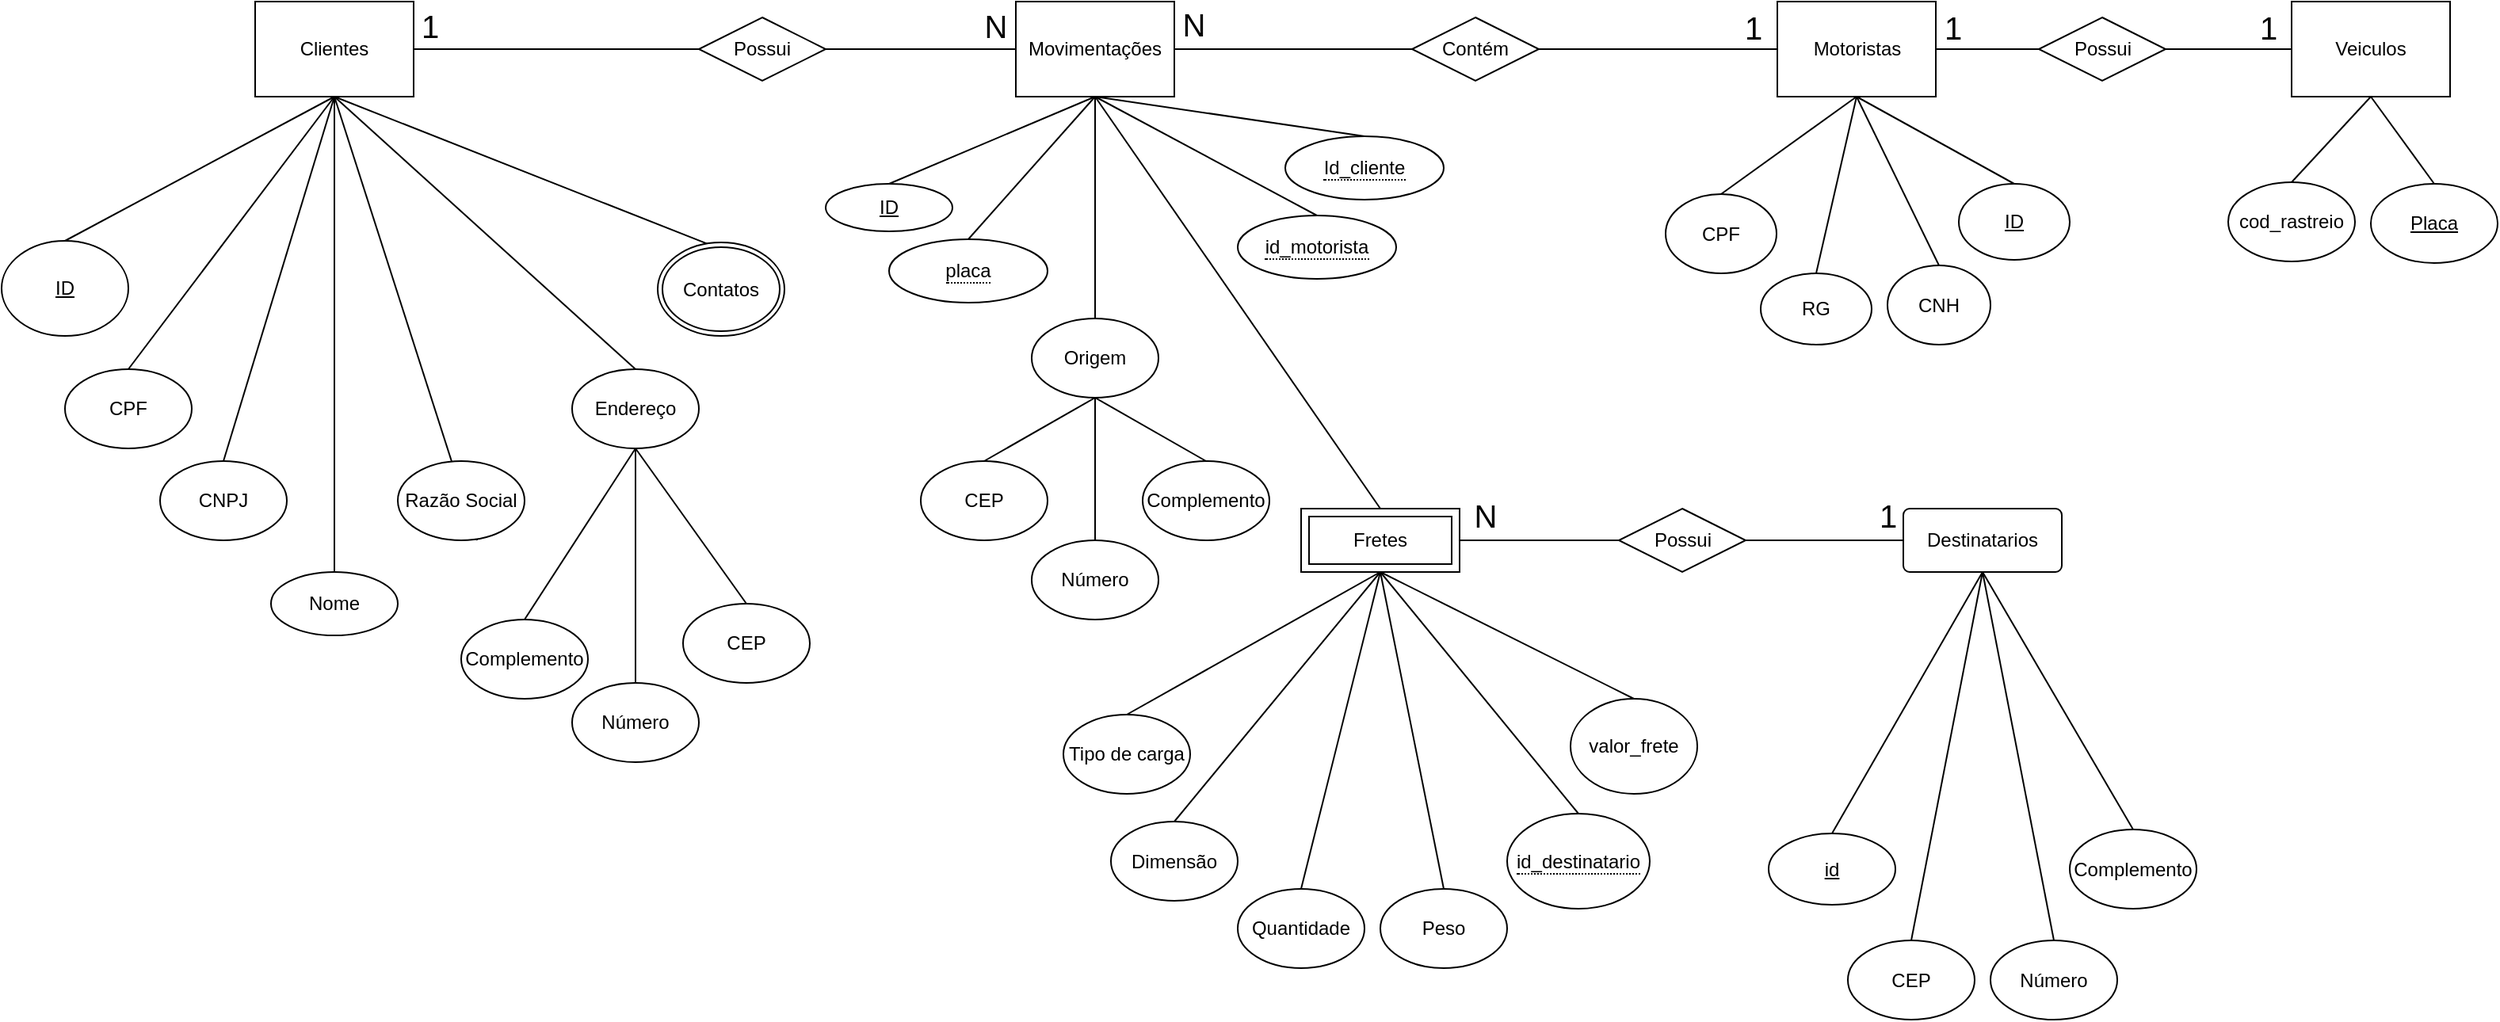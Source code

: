 <mxfile version="23.1.1" type="device">
  <diagram name="Página-1" id="2gngTLT3UNwW4qws8ZL8">
    <mxGraphModel dx="1793" dy="933" grid="1" gridSize="10" guides="1" tooltips="1" connect="1" arrows="1" fold="1" page="1" pageScale="1" pageWidth="827" pageHeight="1169" math="0" shadow="0">
      <root>
        <mxCell id="0" />
        <mxCell id="1" parent="0" />
        <mxCell id="c132NuHwo5M8e_iF8PjM-1" value="Clientes" style="rounded=0;whiteSpace=wrap;html=1;" vertex="1" parent="1">
          <mxGeometry x="160" y="80" width="100" height="60" as="geometry" />
        </mxCell>
        <mxCell id="c132NuHwo5M8e_iF8PjM-2" value="CPF" style="ellipse;whiteSpace=wrap;html=1;" vertex="1" parent="1">
          <mxGeometry x="40" y="312" width="80" height="50" as="geometry" />
        </mxCell>
        <mxCell id="c132NuHwo5M8e_iF8PjM-5" value="&lt;u&gt;ID&lt;/u&gt;" style="ellipse;whiteSpace=wrap;html=1;" vertex="1" parent="1">
          <mxGeometry y="231" width="80" height="60" as="geometry" />
        </mxCell>
        <mxCell id="c132NuHwo5M8e_iF8PjM-7" value="CNPJ" style="ellipse;whiteSpace=wrap;html=1;" vertex="1" parent="1">
          <mxGeometry x="100" y="370" width="80" height="50" as="geometry" />
        </mxCell>
        <mxCell id="c132NuHwo5M8e_iF8PjM-9" value="Nome" style="ellipse;whiteSpace=wrap;html=1;" vertex="1" parent="1">
          <mxGeometry x="170" y="440" width="80" height="40" as="geometry" />
        </mxCell>
        <mxCell id="c132NuHwo5M8e_iF8PjM-13" value="Endereço" style="ellipse;whiteSpace=wrap;html=1;" vertex="1" parent="1">
          <mxGeometry x="360" y="312" width="80" height="50" as="geometry" />
        </mxCell>
        <mxCell id="c132NuHwo5M8e_iF8PjM-15" value="CEP" style="ellipse;whiteSpace=wrap;html=1;" vertex="1" parent="1">
          <mxGeometry x="430" y="460" width="80" height="50" as="geometry" />
        </mxCell>
        <mxCell id="c132NuHwo5M8e_iF8PjM-19" value="Número" style="ellipse;whiteSpace=wrap;html=1;" vertex="1" parent="1">
          <mxGeometry x="360" y="510" width="80" height="50" as="geometry" />
        </mxCell>
        <mxCell id="c132NuHwo5M8e_iF8PjM-22" value="Complemento&lt;br&gt;" style="ellipse;whiteSpace=wrap;html=1;" vertex="1" parent="1">
          <mxGeometry x="290" y="470" width="80" height="50" as="geometry" />
        </mxCell>
        <mxCell id="c132NuHwo5M8e_iF8PjM-47" value="Movimentações" style="rounded=0;whiteSpace=wrap;html=1;" vertex="1" parent="1">
          <mxGeometry x="640" y="80" width="100" height="60" as="geometry" />
        </mxCell>
        <mxCell id="c132NuHwo5M8e_iF8PjM-48" value="Possui" style="rhombus;whiteSpace=wrap;html=1;" vertex="1" parent="1">
          <mxGeometry x="440" y="90" width="80" height="40" as="geometry" />
        </mxCell>
        <mxCell id="c132NuHwo5M8e_iF8PjM-49" value="" style="endArrow=none;html=1;rounded=0;entryX=0;entryY=0.5;entryDx=0;entryDy=0;exitX=1;exitY=0.5;exitDx=0;exitDy=0;" edge="1" parent="1" source="c132NuHwo5M8e_iF8PjM-1" target="c132NuHwo5M8e_iF8PjM-48">
          <mxGeometry width="50" height="50" relative="1" as="geometry">
            <mxPoint x="530" y="380" as="sourcePoint" />
            <mxPoint x="500" y="110" as="targetPoint" />
          </mxGeometry>
        </mxCell>
        <mxCell id="c132NuHwo5M8e_iF8PjM-200" value="1" style="edgeLabel;html=1;align=center;verticalAlign=middle;resizable=0;points=[];fontSize=20;" vertex="1" connectable="0" parent="c132NuHwo5M8e_iF8PjM-49">
          <mxGeometry x="-0.826" y="4" relative="1" as="geometry">
            <mxPoint x="-6" y="-11" as="offset" />
          </mxGeometry>
        </mxCell>
        <mxCell id="c132NuHwo5M8e_iF8PjM-51" value="" style="endArrow=none;html=1;rounded=0;entryX=0;entryY=0.5;entryDx=0;entryDy=0;exitX=1;exitY=0.5;exitDx=0;exitDy=0;" edge="1" parent="1" source="c132NuHwo5M8e_iF8PjM-48" target="c132NuHwo5M8e_iF8PjM-47">
          <mxGeometry width="50" height="50" relative="1" as="geometry">
            <mxPoint x="650" y="109.5" as="sourcePoint" />
            <mxPoint x="850" y="109.5" as="targetPoint" />
          </mxGeometry>
        </mxCell>
        <mxCell id="c132NuHwo5M8e_iF8PjM-201" value="N" style="edgeLabel;html=1;align=center;verticalAlign=middle;resizable=0;points=[];fontSize=20;" vertex="1" connectable="0" parent="c132NuHwo5M8e_iF8PjM-51">
          <mxGeometry x="-0.564" y="-4" relative="1" as="geometry">
            <mxPoint x="81" y="-19" as="offset" />
          </mxGeometry>
        </mxCell>
        <mxCell id="c132NuHwo5M8e_iF8PjM-54" value="Peso" style="ellipse;whiteSpace=wrap;html=1;fontStyle=0" vertex="1" parent="1">
          <mxGeometry x="870" y="640" width="80" height="50" as="geometry" />
        </mxCell>
        <mxCell id="c132NuHwo5M8e_iF8PjM-55" value="Tipo de carga" style="ellipse;whiteSpace=wrap;html=1;fontStyle=0" vertex="1" parent="1">
          <mxGeometry x="670" y="530" width="80" height="50" as="geometry" />
        </mxCell>
        <mxCell id="c132NuHwo5M8e_iF8PjM-56" value="Dimensão" style="ellipse;whiteSpace=wrap;html=1;fontStyle=0" vertex="1" parent="1">
          <mxGeometry x="700" y="597.5" width="80" height="50" as="geometry" />
        </mxCell>
        <mxCell id="c132NuHwo5M8e_iF8PjM-57" value="Quantidade" style="ellipse;whiteSpace=wrap;html=1;fontStyle=0" vertex="1" parent="1">
          <mxGeometry x="780" y="640" width="80" height="50" as="geometry" />
        </mxCell>
        <mxCell id="c132NuHwo5M8e_iF8PjM-58" value="Origem" style="ellipse;whiteSpace=wrap;html=1;fontStyle=0" vertex="1" parent="1">
          <mxGeometry x="650" y="280" width="80" height="50" as="geometry" />
        </mxCell>
        <mxCell id="c132NuHwo5M8e_iF8PjM-60" value="valor_frete" style="ellipse;whiteSpace=wrap;html=1;fontStyle=0" vertex="1" parent="1">
          <mxGeometry x="990" y="520" width="80" height="60" as="geometry" />
        </mxCell>
        <mxCell id="c132NuHwo5M8e_iF8PjM-110" value="" style="endArrow=none;html=1;rounded=0;entryX=0.5;entryY=1;entryDx=0;entryDy=0;exitX=0.5;exitY=0;exitDx=0;exitDy=0;" edge="1" parent="1" source="c132NuHwo5M8e_iF8PjM-165" target="c132NuHwo5M8e_iF8PjM-47">
          <mxGeometry width="50" height="50" relative="1" as="geometry">
            <mxPoint x="480" y="210" as="sourcePoint" />
            <mxPoint x="480" y="340" as="targetPoint" />
          </mxGeometry>
        </mxCell>
        <mxCell id="c132NuHwo5M8e_iF8PjM-111" value="" style="endArrow=none;html=1;rounded=0;entryX=0.5;entryY=1;entryDx=0;entryDy=0;exitX=0.5;exitY=0;exitDx=0;exitDy=0;" edge="1" parent="1" source="c132NuHwo5M8e_iF8PjM-54" target="c132NuHwo5M8e_iF8PjM-166">
          <mxGeometry width="50" height="50" relative="1" as="geometry">
            <mxPoint x="490" y="220" as="sourcePoint" />
            <mxPoint x="730" y="150" as="targetPoint" />
          </mxGeometry>
        </mxCell>
        <mxCell id="c132NuHwo5M8e_iF8PjM-112" value="" style="endArrow=none;html=1;rounded=0;exitX=0.5;exitY=0;exitDx=0;exitDy=0;entryX=0.5;entryY=1;entryDx=0;entryDy=0;" edge="1" parent="1" source="c132NuHwo5M8e_iF8PjM-55" target="c132NuHwo5M8e_iF8PjM-166">
          <mxGeometry width="50" height="50" relative="1" as="geometry">
            <mxPoint x="500" y="230" as="sourcePoint" />
            <mxPoint x="720" y="160" as="targetPoint" />
          </mxGeometry>
        </mxCell>
        <mxCell id="c132NuHwo5M8e_iF8PjM-113" value="" style="endArrow=none;html=1;rounded=0;exitX=0.5;exitY=0;exitDx=0;exitDy=0;entryX=0.5;entryY=1;entryDx=0;entryDy=0;" edge="1" parent="1" source="c132NuHwo5M8e_iF8PjM-56" target="c132NuHwo5M8e_iF8PjM-166">
          <mxGeometry width="50" height="50" relative="1" as="geometry">
            <mxPoint x="510" y="240" as="sourcePoint" />
            <mxPoint x="820" y="440" as="targetPoint" />
          </mxGeometry>
        </mxCell>
        <mxCell id="c132NuHwo5M8e_iF8PjM-114" value="" style="endArrow=none;html=1;rounded=0;entryX=0.5;entryY=1;entryDx=0;entryDy=0;exitX=0.5;exitY=0;exitDx=0;exitDy=0;" edge="1" parent="1" source="c132NuHwo5M8e_iF8PjM-57" target="c132NuHwo5M8e_iF8PjM-166">
          <mxGeometry width="50" height="50" relative="1" as="geometry">
            <mxPoint x="520" y="250" as="sourcePoint" />
            <mxPoint x="760" y="180" as="targetPoint" />
          </mxGeometry>
        </mxCell>
        <mxCell id="c132NuHwo5M8e_iF8PjM-115" value="" style="endArrow=none;html=1;rounded=0;entryX=0.5;entryY=1;entryDx=0;entryDy=0;exitX=0.5;exitY=0;exitDx=0;exitDy=0;" edge="1" parent="1" source="c132NuHwo5M8e_iF8PjM-58" target="c132NuHwo5M8e_iF8PjM-47">
          <mxGeometry width="50" height="50" relative="1" as="geometry">
            <mxPoint x="530" y="260" as="sourcePoint" />
            <mxPoint x="770" y="190" as="targetPoint" />
          </mxGeometry>
        </mxCell>
        <mxCell id="c132NuHwo5M8e_iF8PjM-116" value="" style="endArrow=none;html=1;rounded=0;entryX=0.5;entryY=1;entryDx=0;entryDy=0;exitX=0.5;exitY=0;exitDx=0;exitDy=0;" edge="1" parent="1" source="c132NuHwo5M8e_iF8PjM-166" target="c132NuHwo5M8e_iF8PjM-47">
          <mxGeometry width="50" height="50" relative="1" as="geometry">
            <mxPoint x="740" y="370" as="sourcePoint" />
            <mxPoint x="780" y="200" as="targetPoint" />
          </mxGeometry>
        </mxCell>
        <mxCell id="c132NuHwo5M8e_iF8PjM-119" value="" style="endArrow=none;html=1;rounded=0;entryX=0.5;entryY=1;entryDx=0;entryDy=0;exitX=0.5;exitY=0;exitDx=0;exitDy=0;" edge="1" parent="1" source="c132NuHwo5M8e_iF8PjM-60" target="c132NuHwo5M8e_iF8PjM-166">
          <mxGeometry width="50" height="50" relative="1" as="geometry">
            <mxPoint x="570" y="300" as="sourcePoint" />
            <mxPoint x="810" y="230" as="targetPoint" />
          </mxGeometry>
        </mxCell>
        <mxCell id="c132NuHwo5M8e_iF8PjM-135" value="CEP" style="ellipse;whiteSpace=wrap;html=1;fontStyle=0" vertex="1" parent="1">
          <mxGeometry x="580" y="370" width="80" height="50" as="geometry" />
        </mxCell>
        <mxCell id="c132NuHwo5M8e_iF8PjM-136" value="Número" style="ellipse;whiteSpace=wrap;html=1;fontStyle=0" vertex="1" parent="1">
          <mxGeometry x="650" y="420" width="80" height="50" as="geometry" />
        </mxCell>
        <mxCell id="c132NuHwo5M8e_iF8PjM-137" value="Complemento" style="ellipse;whiteSpace=wrap;html=1;fontStyle=0" vertex="1" parent="1">
          <mxGeometry x="720" y="370" width="80" height="50" as="geometry" />
        </mxCell>
        <mxCell id="c132NuHwo5M8e_iF8PjM-138" value="CEP" style="ellipse;whiteSpace=wrap;html=1;fontStyle=0" vertex="1" parent="1">
          <mxGeometry x="1165" y="672.5" width="80" height="50" as="geometry" />
        </mxCell>
        <mxCell id="c132NuHwo5M8e_iF8PjM-139" value="Número" style="ellipse;whiteSpace=wrap;html=1;fontStyle=0" vertex="1" parent="1">
          <mxGeometry x="1255" y="672.5" width="80" height="50" as="geometry" />
        </mxCell>
        <mxCell id="c132NuHwo5M8e_iF8PjM-140" value="Complemento" style="ellipse;whiteSpace=wrap;html=1;fontStyle=0" vertex="1" parent="1">
          <mxGeometry x="1305" y="602.5" width="80" height="50" as="geometry" />
        </mxCell>
        <mxCell id="c132NuHwo5M8e_iF8PjM-141" value="" style="endArrow=none;html=1;rounded=0;entryX=0.5;entryY=1;entryDx=0;entryDy=0;exitX=0.5;exitY=0;exitDx=0;exitDy=0;" edge="1" parent="1" source="c132NuHwo5M8e_iF8PjM-135" target="c132NuHwo5M8e_iF8PjM-58">
          <mxGeometry width="50" height="50" relative="1" as="geometry">
            <mxPoint x="300" y="595" as="sourcePoint" />
            <mxPoint x="350" y="545" as="targetPoint" />
          </mxGeometry>
        </mxCell>
        <mxCell id="c132NuHwo5M8e_iF8PjM-142" value="" style="endArrow=none;html=1;rounded=0;entryX=0.5;entryY=1;entryDx=0;entryDy=0;exitX=0.5;exitY=0;exitDx=0;exitDy=0;" edge="1" parent="1" source="c132NuHwo5M8e_iF8PjM-136" target="c132NuHwo5M8e_iF8PjM-58">
          <mxGeometry width="50" height="50" relative="1" as="geometry">
            <mxPoint x="310" y="605" as="sourcePoint" />
            <mxPoint x="360" y="555" as="targetPoint" />
          </mxGeometry>
        </mxCell>
        <mxCell id="c132NuHwo5M8e_iF8PjM-143" value="" style="endArrow=none;html=1;rounded=0;entryX=0.5;entryY=1;entryDx=0;entryDy=0;exitX=0.5;exitY=0;exitDx=0;exitDy=0;" edge="1" parent="1" source="c132NuHwo5M8e_iF8PjM-137" target="c132NuHwo5M8e_iF8PjM-58">
          <mxGeometry width="50" height="50" relative="1" as="geometry">
            <mxPoint x="320" y="615" as="sourcePoint" />
            <mxPoint x="370" y="565" as="targetPoint" />
          </mxGeometry>
        </mxCell>
        <mxCell id="c132NuHwo5M8e_iF8PjM-144" value="" style="endArrow=none;html=1;rounded=0;exitX=0.5;exitY=0;exitDx=0;exitDy=0;entryX=0.5;entryY=1;entryDx=0;entryDy=0;" edge="1" parent="1" source="c132NuHwo5M8e_iF8PjM-138" target="c132NuHwo5M8e_iF8PjM-167">
          <mxGeometry width="50" height="50" relative="1" as="geometry">
            <mxPoint x="440" y="580" as="sourcePoint" />
            <mxPoint x="1170" y="540" as="targetPoint" />
          </mxGeometry>
        </mxCell>
        <mxCell id="c132NuHwo5M8e_iF8PjM-145" value="" style="endArrow=none;html=1;rounded=0;entryX=0.5;entryY=1;entryDx=0;entryDy=0;exitX=0.5;exitY=0;exitDx=0;exitDy=0;" edge="1" parent="1" source="c132NuHwo5M8e_iF8PjM-139" target="c132NuHwo5M8e_iF8PjM-167">
          <mxGeometry width="50" height="50" relative="1" as="geometry">
            <mxPoint x="450" y="590" as="sourcePoint" />
            <mxPoint x="780.0" y="435" as="targetPoint" />
          </mxGeometry>
        </mxCell>
        <mxCell id="c132NuHwo5M8e_iF8PjM-146" value="" style="endArrow=none;html=1;rounded=0;entryX=0.5;entryY=1;entryDx=0;entryDy=0;exitX=0.5;exitY=0;exitDx=0;exitDy=0;" edge="1" parent="1" source="c132NuHwo5M8e_iF8PjM-140" target="c132NuHwo5M8e_iF8PjM-167">
          <mxGeometry width="50" height="50" relative="1" as="geometry">
            <mxPoint x="460" y="600" as="sourcePoint" />
            <mxPoint x="780.0" y="435" as="targetPoint" />
          </mxGeometry>
        </mxCell>
        <mxCell id="c132NuHwo5M8e_iF8PjM-148" value="" style="endArrow=none;html=1;rounded=0;entryX=0.5;entryY=1;entryDx=0;entryDy=0;exitX=0.5;exitY=0;exitDx=0;exitDy=0;" edge="1" parent="1" source="c132NuHwo5M8e_iF8PjM-5" target="c132NuHwo5M8e_iF8PjM-1">
          <mxGeometry width="50" height="50" relative="1" as="geometry">
            <mxPoint x="-30" y="270" as="sourcePoint" />
            <mxPoint x="-80" y="480" as="targetPoint" />
          </mxGeometry>
        </mxCell>
        <mxCell id="c132NuHwo5M8e_iF8PjM-149" value="" style="endArrow=none;html=1;rounded=0;entryX=0.5;entryY=1;entryDx=0;entryDy=0;exitX=0.5;exitY=0;exitDx=0;exitDy=0;" edge="1" parent="1" source="c132NuHwo5M8e_iF8PjM-2" target="c132NuHwo5M8e_iF8PjM-1">
          <mxGeometry width="50" height="50" relative="1" as="geometry">
            <mxPoint x="-120" y="540" as="sourcePoint" />
            <mxPoint x="-70" y="490" as="targetPoint" />
          </mxGeometry>
        </mxCell>
        <mxCell id="c132NuHwo5M8e_iF8PjM-150" value="" style="endArrow=none;html=1;rounded=0;entryX=0.5;entryY=1;entryDx=0;entryDy=0;exitX=0.5;exitY=0;exitDx=0;exitDy=0;" edge="1" parent="1" source="c132NuHwo5M8e_iF8PjM-7" target="c132NuHwo5M8e_iF8PjM-1">
          <mxGeometry width="50" height="50" relative="1" as="geometry">
            <mxPoint x="-110" y="550" as="sourcePoint" />
            <mxPoint x="-60" y="500" as="targetPoint" />
          </mxGeometry>
        </mxCell>
        <mxCell id="c132NuHwo5M8e_iF8PjM-151" value="" style="endArrow=none;html=1;rounded=0;entryX=0.5;entryY=1;entryDx=0;entryDy=0;exitX=0.5;exitY=0;exitDx=0;exitDy=0;" edge="1" parent="1" source="c132NuHwo5M8e_iF8PjM-9" target="c132NuHwo5M8e_iF8PjM-1">
          <mxGeometry width="50" height="50" relative="1" as="geometry">
            <mxPoint x="-100" y="560" as="sourcePoint" />
            <mxPoint x="-50" y="510" as="targetPoint" />
          </mxGeometry>
        </mxCell>
        <mxCell id="c132NuHwo5M8e_iF8PjM-152" value="" style="endArrow=none;html=1;rounded=0;entryX=0.5;entryY=1;entryDx=0;entryDy=0;exitX=0.5;exitY=0;exitDx=0;exitDy=0;" edge="1" parent="1" target="c132NuHwo5M8e_iF8PjM-1">
          <mxGeometry width="50" height="50" relative="1" as="geometry">
            <mxPoint x="300" y="420" as="sourcePoint" />
            <mxPoint x="-40" y="520" as="targetPoint" />
          </mxGeometry>
        </mxCell>
        <mxCell id="c132NuHwo5M8e_iF8PjM-153" value="" style="endArrow=none;html=1;rounded=0;entryX=0.5;entryY=1;entryDx=0;entryDy=0;exitX=0.5;exitY=0;exitDx=0;exitDy=0;" edge="1" parent="1" source="c132NuHwo5M8e_iF8PjM-13" target="c132NuHwo5M8e_iF8PjM-1">
          <mxGeometry width="50" height="50" relative="1" as="geometry">
            <mxPoint x="-80" y="580" as="sourcePoint" />
            <mxPoint x="-30" y="530" as="targetPoint" />
          </mxGeometry>
        </mxCell>
        <mxCell id="c132NuHwo5M8e_iF8PjM-154" value="" style="endArrow=none;html=1;rounded=0;entryX=0.5;entryY=1;entryDx=0;entryDy=0;exitX=0.426;exitY=0.033;exitDx=0;exitDy=0;exitPerimeter=0;" edge="1" parent="1" source="c132NuHwo5M8e_iF8PjM-163" target="c132NuHwo5M8e_iF8PjM-1">
          <mxGeometry width="50" height="50" relative="1" as="geometry">
            <mxPoint x="450" y="275" as="sourcePoint" />
            <mxPoint x="-20" y="540" as="targetPoint" />
          </mxGeometry>
        </mxCell>
        <mxCell id="c132NuHwo5M8e_iF8PjM-155" value="Razão Social" style="ellipse;whiteSpace=wrap;html=1;" vertex="1" parent="1">
          <mxGeometry x="250" y="370" width="80" height="50" as="geometry" />
        </mxCell>
        <mxCell id="c132NuHwo5M8e_iF8PjM-156" value="" style="endArrow=none;html=1;rounded=0;entryX=0.5;entryY=1;entryDx=0;entryDy=0;exitX=0.5;exitY=0;exitDx=0;exitDy=0;" edge="1" parent="1" source="c132NuHwo5M8e_iF8PjM-15" target="c132NuHwo5M8e_iF8PjM-13">
          <mxGeometry width="50" height="50" relative="1" as="geometry">
            <mxPoint x="500" y="412" as="sourcePoint" />
            <mxPoint x="20" y="540" as="targetPoint" />
          </mxGeometry>
        </mxCell>
        <mxCell id="c132NuHwo5M8e_iF8PjM-157" value="" style="endArrow=none;html=1;rounded=0;entryX=0.5;entryY=1;entryDx=0;entryDy=0;exitX=0.5;exitY=0;exitDx=0;exitDy=0;" edge="1" parent="1" source="c132NuHwo5M8e_iF8PjM-19" target="c132NuHwo5M8e_iF8PjM-13">
          <mxGeometry width="50" height="50" relative="1" as="geometry">
            <mxPoint x="-20" y="600" as="sourcePoint" />
            <mxPoint x="30" y="550" as="targetPoint" />
          </mxGeometry>
        </mxCell>
        <mxCell id="c132NuHwo5M8e_iF8PjM-158" value="" style="endArrow=none;html=1;rounded=0;entryX=0.5;entryY=1;entryDx=0;entryDy=0;exitX=0.5;exitY=0;exitDx=0;exitDy=0;" edge="1" parent="1" source="c132NuHwo5M8e_iF8PjM-22" target="c132NuHwo5M8e_iF8PjM-13">
          <mxGeometry width="50" height="50" relative="1" as="geometry">
            <mxPoint x="-10" y="610" as="sourcePoint" />
            <mxPoint x="40" y="560" as="targetPoint" />
          </mxGeometry>
        </mxCell>
        <mxCell id="c132NuHwo5M8e_iF8PjM-161" value="ID" style="ellipse;whiteSpace=wrap;html=1;fontStyle=4" vertex="1" parent="1">
          <mxGeometry x="520" y="195" width="80" height="30" as="geometry" />
        </mxCell>
        <mxCell id="c132NuHwo5M8e_iF8PjM-162" value="" style="endArrow=none;html=1;rounded=0;entryX=0.5;entryY=1;entryDx=0;entryDy=0;exitX=0.5;exitY=0;exitDx=0;exitDy=0;" edge="1" parent="1" source="c132NuHwo5M8e_iF8PjM-161" target="c132NuHwo5M8e_iF8PjM-47">
          <mxGeometry width="50" height="50" relative="1" as="geometry">
            <mxPoint x="490" y="220" as="sourcePoint" />
            <mxPoint x="700" y="150" as="targetPoint" />
          </mxGeometry>
        </mxCell>
        <mxCell id="c132NuHwo5M8e_iF8PjM-163" value="Contatos" style="ellipse;shape=doubleEllipse;margin=3;whiteSpace=wrap;html=1;align=center;" vertex="1" parent="1">
          <mxGeometry x="414" y="232" width="80" height="59" as="geometry" />
        </mxCell>
        <mxCell id="c132NuHwo5M8e_iF8PjM-165" value="&lt;span style=&quot;border-bottom: 1px dotted&quot;&gt;Id_cliente&lt;/span&gt;" style="ellipse;whiteSpace=wrap;html=1;align=center;" vertex="1" parent="1">
          <mxGeometry x="810" y="165" width="100" height="40" as="geometry" />
        </mxCell>
        <mxCell id="c132NuHwo5M8e_iF8PjM-166" value="Fretes" style="shape=ext;margin=3;double=1;whiteSpace=wrap;html=1;align=center;" vertex="1" parent="1">
          <mxGeometry x="820" y="400" width="100" height="40" as="geometry" />
        </mxCell>
        <mxCell id="c132NuHwo5M8e_iF8PjM-182" style="rounded=0;orthogonalLoop=1;jettySize=auto;html=1;entryX=1;entryY=0.5;entryDx=0;entryDy=0;endArrow=none;endFill=0;exitX=0;exitY=0.5;exitDx=0;exitDy=0;" edge="1" parent="1" source="c132NuHwo5M8e_iF8PjM-213" target="c132NuHwo5M8e_iF8PjM-166">
          <mxGeometry relative="1" as="geometry" />
        </mxCell>
        <mxCell id="c132NuHwo5M8e_iF8PjM-167" value="Destinatarios" style="rounded=1;arcSize=10;whiteSpace=wrap;html=1;align=center;" vertex="1" parent="1">
          <mxGeometry x="1200" y="400" width="100" height="40" as="geometry" />
        </mxCell>
        <mxCell id="c132NuHwo5M8e_iF8PjM-168" style="edgeStyle=orthogonalEdgeStyle;rounded=0;orthogonalLoop=1;jettySize=auto;html=1;exitX=0.5;exitY=1;exitDx=0;exitDy=0;" edge="1" parent="1" source="c132NuHwo5M8e_iF8PjM-140" target="c132NuHwo5M8e_iF8PjM-140">
          <mxGeometry relative="1" as="geometry" />
        </mxCell>
        <mxCell id="c132NuHwo5M8e_iF8PjM-170" style="rounded=0;orthogonalLoop=1;jettySize=auto;html=1;exitX=0.5;exitY=0;exitDx=0;exitDy=0;entryX=0.5;entryY=1;entryDx=0;entryDy=0;endArrow=none;endFill=0;" edge="1" parent="1" source="c132NuHwo5M8e_iF8PjM-169" target="c132NuHwo5M8e_iF8PjM-167">
          <mxGeometry relative="1" as="geometry" />
        </mxCell>
        <mxCell id="c132NuHwo5M8e_iF8PjM-169" value="id" style="ellipse;whiteSpace=wrap;html=1;align=center;fontStyle=4;" vertex="1" parent="1">
          <mxGeometry x="1115" y="605" width="80" height="45" as="geometry" />
        </mxCell>
        <mxCell id="c132NuHwo5M8e_iF8PjM-172" style="rounded=0;orthogonalLoop=1;jettySize=auto;html=1;exitX=0.5;exitY=0;exitDx=0;exitDy=0;entryX=0.5;entryY=1;entryDx=0;entryDy=0;endArrow=none;endFill=0;" edge="1" parent="1" source="c132NuHwo5M8e_iF8PjM-171" target="c132NuHwo5M8e_iF8PjM-166">
          <mxGeometry relative="1" as="geometry" />
        </mxCell>
        <mxCell id="c132NuHwo5M8e_iF8PjM-171" value="&lt;span style=&quot;border-bottom: 1px dotted&quot;&gt;id_destinatario&lt;/span&gt;" style="ellipse;whiteSpace=wrap;html=1;align=center;" vertex="1" parent="1">
          <mxGeometry x="950" y="592.5" width="90" height="60" as="geometry" />
        </mxCell>
        <mxCell id="c132NuHwo5M8e_iF8PjM-187" style="rounded=0;orthogonalLoop=1;jettySize=auto;html=1;endArrow=none;endFill=0;entryX=0.5;entryY=0;entryDx=0;entryDy=0;exitX=0.5;exitY=1;exitDx=0;exitDy=0;" edge="1" parent="1" source="c132NuHwo5M8e_iF8PjM-174" target="c132NuHwo5M8e_iF8PjM-186">
          <mxGeometry relative="1" as="geometry">
            <mxPoint x="1430.5" y="180" as="targetPoint" />
            <mxPoint x="1420.5" y="170" as="sourcePoint" />
          </mxGeometry>
        </mxCell>
        <mxCell id="c132NuHwo5M8e_iF8PjM-195" style="rounded=0;orthogonalLoop=1;jettySize=auto;html=1;entryX=0;entryY=0.5;entryDx=0;entryDy=0;endArrow=none;endFill=0;exitX=1;exitY=0.5;exitDx=0;exitDy=0;" edge="1" parent="1" source="c132NuHwo5M8e_iF8PjM-212" target="c132NuHwo5M8e_iF8PjM-194">
          <mxGeometry relative="1" as="geometry">
            <mxPoint x="1405" y="110" as="sourcePoint" />
          </mxGeometry>
        </mxCell>
        <mxCell id="c132NuHwo5M8e_iF8PjM-174" value="Motoristas" style="rounded=0;whiteSpace=wrap;html=1;" vertex="1" parent="1">
          <mxGeometry x="1120.5" y="80" width="100" height="60" as="geometry" />
        </mxCell>
        <mxCell id="c132NuHwo5M8e_iF8PjM-176" style="rounded=0;orthogonalLoop=1;jettySize=auto;html=1;exitX=0.5;exitY=0;exitDx=0;exitDy=0;endArrow=none;endFill=0;entryX=0.5;entryY=1;entryDx=0;entryDy=0;" edge="1" parent="1" source="c132NuHwo5M8e_iF8PjM-175" target="c132NuHwo5M8e_iF8PjM-47">
          <mxGeometry relative="1" as="geometry" />
        </mxCell>
        <mxCell id="c132NuHwo5M8e_iF8PjM-175" value="&lt;span style=&quot;border-bottom: 1px dotted&quot;&gt;id_motorista&lt;/span&gt;" style="ellipse;whiteSpace=wrap;html=1;align=center;" vertex="1" parent="1">
          <mxGeometry x="780" y="215" width="100" height="40" as="geometry" />
        </mxCell>
        <mxCell id="c132NuHwo5M8e_iF8PjM-179" style="rounded=0;orthogonalLoop=1;jettySize=auto;html=1;exitX=0.5;exitY=0;exitDx=0;exitDy=0;endArrow=none;endFill=0;entryX=0.5;entryY=1;entryDx=0;entryDy=0;" edge="1" parent="1" source="c132NuHwo5M8e_iF8PjM-178" target="c132NuHwo5M8e_iF8PjM-47">
          <mxGeometry relative="1" as="geometry" />
        </mxCell>
        <mxCell id="c132NuHwo5M8e_iF8PjM-178" value="&lt;span style=&quot;border-bottom: 1px dotted&quot;&gt;placa&lt;/span&gt;" style="ellipse;whiteSpace=wrap;html=1;align=center;" vertex="1" parent="1">
          <mxGeometry x="560" y="230" width="100" height="40" as="geometry" />
        </mxCell>
        <mxCell id="c132NuHwo5M8e_iF8PjM-181" value="" style="endArrow=none;html=1;rounded=0;entryX=0;entryY=0.5;entryDx=0;entryDy=0;exitX=1;exitY=0.5;exitDx=0;exitDy=0;" edge="1" parent="1" source="c132NuHwo5M8e_iF8PjM-211" target="c132NuHwo5M8e_iF8PjM-174">
          <mxGeometry width="50" height="50" relative="1" as="geometry">
            <mxPoint x="750" y="120" as="sourcePoint" />
            <mxPoint x="1000" y="260" as="targetPoint" />
          </mxGeometry>
        </mxCell>
        <mxCell id="c132NuHwo5M8e_iF8PjM-186" value="ID" style="ellipse;whiteSpace=wrap;html=1;fontStyle=4" vertex="1" parent="1">
          <mxGeometry x="1235" y="195" width="70" height="48" as="geometry" />
        </mxCell>
        <mxCell id="c132NuHwo5M8e_iF8PjM-188" value="CPF" style="ellipse;whiteSpace=wrap;html=1;" vertex="1" parent="1">
          <mxGeometry x="1050" y="201.5" width="70" height="50" as="geometry" />
        </mxCell>
        <mxCell id="c132NuHwo5M8e_iF8PjM-189" style="rounded=0;orthogonalLoop=1;jettySize=auto;html=1;endArrow=none;endFill=0;entryX=0.5;entryY=0;entryDx=0;entryDy=0;exitX=0.5;exitY=1;exitDx=0;exitDy=0;" edge="1" parent="1" source="c132NuHwo5M8e_iF8PjM-174" target="c132NuHwo5M8e_iF8PjM-188">
          <mxGeometry relative="1" as="geometry">
            <mxPoint x="1440.5" y="190" as="targetPoint" />
            <mxPoint x="1400.5" y="160" as="sourcePoint" />
          </mxGeometry>
        </mxCell>
        <mxCell id="c132NuHwo5M8e_iF8PjM-190" value="RG" style="ellipse;whiteSpace=wrap;html=1;" vertex="1" parent="1">
          <mxGeometry x="1110" y="251.5" width="70" height="45" as="geometry" />
        </mxCell>
        <mxCell id="c132NuHwo5M8e_iF8PjM-191" style="rounded=0;orthogonalLoop=1;jettySize=auto;html=1;endArrow=none;endFill=0;entryX=0.5;entryY=0;entryDx=0;entryDy=0;exitX=0.5;exitY=1;exitDx=0;exitDy=0;" edge="1" parent="1" source="c132NuHwo5M8e_iF8PjM-174" target="c132NuHwo5M8e_iF8PjM-190">
          <mxGeometry relative="1" as="geometry">
            <mxPoint x="1330.5" y="185" as="targetPoint" />
            <mxPoint x="1410.5" y="170" as="sourcePoint" />
          </mxGeometry>
        </mxCell>
        <mxCell id="c132NuHwo5M8e_iF8PjM-192" value="CNH" style="ellipse;whiteSpace=wrap;html=1;" vertex="1" parent="1">
          <mxGeometry x="1190" y="246.5" width="65" height="50" as="geometry" />
        </mxCell>
        <mxCell id="c132NuHwo5M8e_iF8PjM-193" style="rounded=0;orthogonalLoop=1;jettySize=auto;html=1;endArrow=none;endFill=0;entryX=0.5;entryY=0;entryDx=0;entryDy=0;exitX=0.5;exitY=1;exitDx=0;exitDy=0;" edge="1" parent="1" source="c132NuHwo5M8e_iF8PjM-174" target="c132NuHwo5M8e_iF8PjM-192">
          <mxGeometry relative="1" as="geometry">
            <mxPoint x="1430.5" y="322" as="targetPoint" />
            <mxPoint x="1440.5" y="150" as="sourcePoint" />
          </mxGeometry>
        </mxCell>
        <mxCell id="c132NuHwo5M8e_iF8PjM-196" style="rounded=0;orthogonalLoop=1;jettySize=auto;html=1;entryX=0.5;entryY=0;entryDx=0;entryDy=0;endArrow=none;endFill=0;exitX=0.5;exitY=1;exitDx=0;exitDy=0;" edge="1" parent="1" source="c132NuHwo5M8e_iF8PjM-194" target="c132NuHwo5M8e_iF8PjM-197">
          <mxGeometry relative="1" as="geometry">
            <mxPoint x="1500" y="169" as="targetPoint" />
          </mxGeometry>
        </mxCell>
        <mxCell id="c132NuHwo5M8e_iF8PjM-194" value="Veiculos" style="rounded=0;whiteSpace=wrap;html=1;" vertex="1" parent="1">
          <mxGeometry x="1445" y="80" width="100" height="60" as="geometry" />
        </mxCell>
        <mxCell id="c132NuHwo5M8e_iF8PjM-197" value="Placa" style="ellipse;whiteSpace=wrap;html=1;fontStyle=4" vertex="1" parent="1">
          <mxGeometry x="1495" y="195" width="80" height="50" as="geometry" />
        </mxCell>
        <mxCell id="c132NuHwo5M8e_iF8PjM-198" value="cod_rastreio" style="ellipse;whiteSpace=wrap;html=1;" vertex="1" parent="1">
          <mxGeometry x="1405" y="194" width="80" height="50" as="geometry" />
        </mxCell>
        <mxCell id="c132NuHwo5M8e_iF8PjM-199" style="rounded=0;orthogonalLoop=1;jettySize=auto;html=1;entryX=0.5;entryY=0;entryDx=0;entryDy=0;endArrow=none;endFill=0;exitX=0.5;exitY=1;exitDx=0;exitDy=0;" edge="1" parent="1" source="c132NuHwo5M8e_iF8PjM-194" target="c132NuHwo5M8e_iF8PjM-198">
          <mxGeometry relative="1" as="geometry">
            <mxPoint x="1510" y="204" as="targetPoint" />
            <mxPoint x="1510" y="149" as="sourcePoint" />
          </mxGeometry>
        </mxCell>
        <mxCell id="c132NuHwo5M8e_iF8PjM-203" value="N" style="edgeLabel;html=1;align=center;verticalAlign=middle;resizable=0;points=[];fontSize=20;" vertex="1" connectable="0" parent="1">
          <mxGeometry x="752.087" y="94.0" as="geometry" />
        </mxCell>
        <mxCell id="c132NuHwo5M8e_iF8PjM-204" value="1" style="edgeLabel;html=1;align=center;verticalAlign=middle;resizable=0;points=[];fontSize=20;" vertex="1" connectable="0" parent="1">
          <mxGeometry x="1102.587" y="94.0" as="geometry">
            <mxPoint x="2" y="2" as="offset" />
          </mxGeometry>
        </mxCell>
        <mxCell id="c132NuHwo5M8e_iF8PjM-205" value="1" style="edgeLabel;html=1;align=center;verticalAlign=middle;resizable=0;points=[];fontSize=20;" vertex="1" connectable="0" parent="1">
          <mxGeometry x="1228.587" y="94.0" as="geometry">
            <mxPoint x="2" y="2" as="offset" />
          </mxGeometry>
        </mxCell>
        <mxCell id="c132NuHwo5M8e_iF8PjM-207" value="1" style="edgeLabel;html=1;align=center;verticalAlign=middle;resizable=0;points=[];fontSize=20;" vertex="1" connectable="0" parent="1">
          <mxGeometry x="1428.087" y="94.0" as="geometry">
            <mxPoint x="2" y="2" as="offset" />
          </mxGeometry>
        </mxCell>
        <mxCell id="c132NuHwo5M8e_iF8PjM-210" value="" style="rounded=0;orthogonalLoop=1;jettySize=auto;html=1;entryX=0;entryY=0.5;entryDx=0;entryDy=0;endArrow=none;endFill=0;" edge="1" parent="1" source="c132NuHwo5M8e_iF8PjM-174" target="c132NuHwo5M8e_iF8PjM-212">
          <mxGeometry relative="1" as="geometry">
            <mxPoint x="1220.5" y="110" as="sourcePoint" />
            <mxPoint x="1255.5" y="110" as="targetPoint" />
          </mxGeometry>
        </mxCell>
        <mxCell id="c132NuHwo5M8e_iF8PjM-212" value="Possui" style="rhombus;whiteSpace=wrap;html=1;" vertex="1" parent="1">
          <mxGeometry x="1285.5" y="90" width="80" height="40" as="geometry" />
        </mxCell>
        <mxCell id="c132NuHwo5M8e_iF8PjM-214" value="" style="rounded=0;orthogonalLoop=1;jettySize=auto;html=1;entryX=1;entryY=0.5;entryDx=0;entryDy=0;endArrow=none;endFill=0;exitX=0;exitY=0.5;exitDx=0;exitDy=0;" edge="1" parent="1" source="c132NuHwo5M8e_iF8PjM-167" target="c132NuHwo5M8e_iF8PjM-213">
          <mxGeometry relative="1" as="geometry">
            <mxPoint x="1200" y="420" as="sourcePoint" />
            <mxPoint x="920" y="420" as="targetPoint" />
          </mxGeometry>
        </mxCell>
        <mxCell id="c132NuHwo5M8e_iF8PjM-213" value="Possui" style="rhombus;whiteSpace=wrap;html=1;" vertex="1" parent="1">
          <mxGeometry x="1020.5" y="400" width="80" height="40" as="geometry" />
        </mxCell>
        <mxCell id="c132NuHwo5M8e_iF8PjM-215" value="1" style="edgeLabel;html=1;align=center;verticalAlign=middle;resizable=0;points=[];fontSize=20;" vertex="1" connectable="0" parent="1">
          <mxGeometry x="1241.497" y="232.0" as="geometry">
            <mxPoint x="-52" y="172" as="offset" />
          </mxGeometry>
        </mxCell>
        <mxCell id="c132NuHwo5M8e_iF8PjM-216" value="N" style="edgeLabel;html=1;align=center;verticalAlign=middle;resizable=0;points=[];fontSize=20;" vertex="1" connectable="0" parent="1">
          <mxGeometry x="935.997" y="404.0" as="geometry" />
        </mxCell>
        <mxCell id="c132NuHwo5M8e_iF8PjM-217" value="" style="endArrow=none;html=1;rounded=0;entryX=0;entryY=0.5;entryDx=0;entryDy=0;exitX=1;exitY=0.5;exitDx=0;exitDy=0;" edge="1" parent="1" source="c132NuHwo5M8e_iF8PjM-47" target="c132NuHwo5M8e_iF8PjM-211">
          <mxGeometry width="50" height="50" relative="1" as="geometry">
            <mxPoint x="740" y="110" as="sourcePoint" />
            <mxPoint x="1120" y="110" as="targetPoint" />
          </mxGeometry>
        </mxCell>
        <mxCell id="c132NuHwo5M8e_iF8PjM-211" value="Contém" style="rhombus;whiteSpace=wrap;html=1;" vertex="1" parent="1">
          <mxGeometry x="890" y="90" width="80" height="40" as="geometry" />
        </mxCell>
      </root>
    </mxGraphModel>
  </diagram>
</mxfile>
